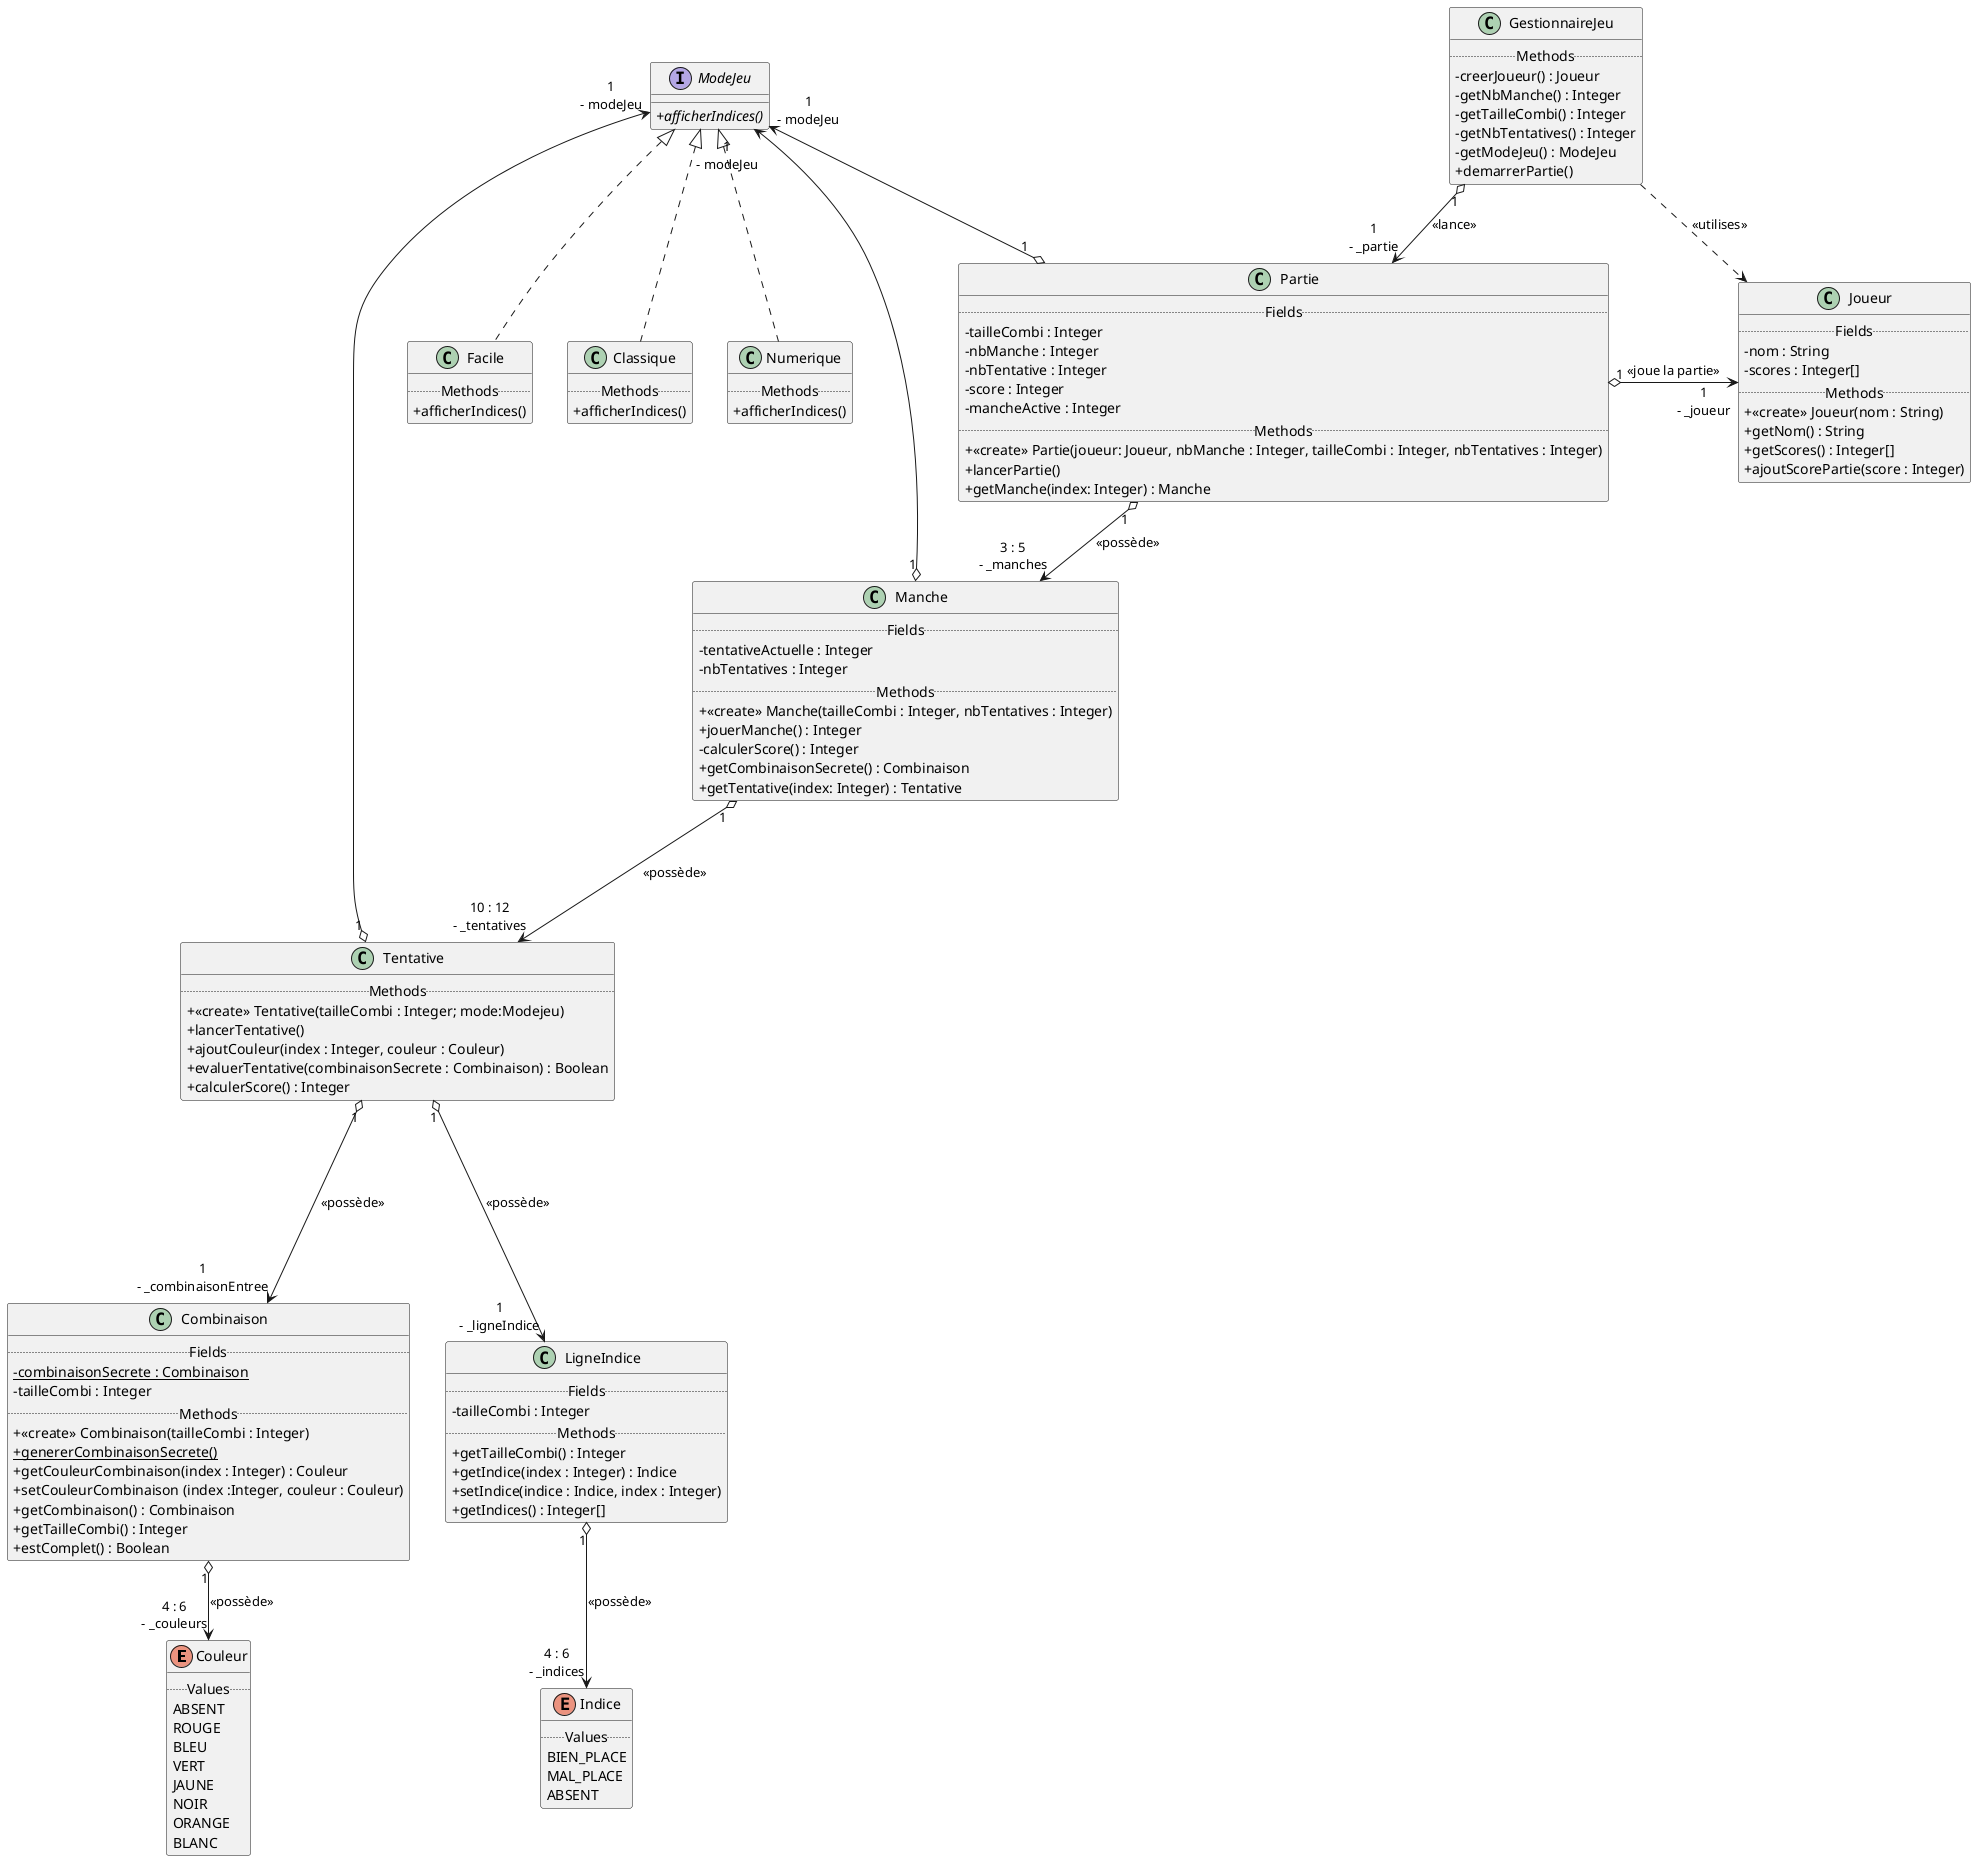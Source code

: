 @startuml
skinparam classAttributeIconSize 0

enum Couleur{
    ..Values..
    ABSENT
    ROUGE
    BLEU
    VERT
    JAUNE
    NOIR
    ORANGE
    BLANC
}

enum Indice {
    ..Values..
    BIEN_PLACE
    MAL_PLACE
    ABSENT
}

class GestionnaireJeu{
    ..Methods..
    - creerJoueur() : Joueur
    - getNbManche() : Integer
    - getTailleCombi() : Integer
    - getNbTentatives() : Integer
    - getModeJeu() : ModeJeu
    + demarrerPartie()
}

class Joueur{
    ..Fields..
    - nom : String
    - scores : Integer[]
    ..Methods..
    + <<create>> Joueur(nom : String)
    + getNom() : String
    + getScores() : Integer[]
    + ajoutScorePartie(score : Integer)
}

class Partie{
    ..Fields..
    - tailleCombi : Integer
    - nbManche : Integer
    - nbTentative : Integer
    - score : Integer
    - mancheActive : Integer
    ..Methods..
    + <<create>> Partie(joueur: Joueur, nbManche : Integer, tailleCombi : Integer, nbTentatives : Integer)
    + lancerPartie()
    + getManche(index: Integer) : Manche
}

class Manche{
    ..Fields..
    - tentativeActuelle : Integer
    - nbTentatives : Integer
    ..Methods..
    + <<create>> Manche(tailleCombi : Integer, nbTentatives : Integer)
    + jouerManche() : Integer
    - calculerScore() : Integer
    + getCombinaisonSecrete() : Combinaison
    + getTentative(index: Integer) : Tentative
}

class Tentative{
    ..Methods..
    + <<create>> Tentative(tailleCombi : Integer; mode:Modejeu)
    + lancerTentative()
    + ajoutCouleur(index : Integer, couleur : Couleur)
    + evaluerTentative(combinaisonSecrete : Combinaison) : Boolean
    + calculerScore() : Integer
}

class Combinaison{
    ..Fields..
    - combinaisonSecrete : Combinaison {static}
    - tailleCombi : Integer
    ..Methods..
    + <<create>> Combinaison(tailleCombi : Integer)
    + genererCombinaisonSecrete() {static}
    + getCouleurCombinaison(index : Integer) : Couleur
    + setCouleurCombinaison (index :Integer, couleur : Couleur)
    + getCombinaison() : Combinaison
    + getTailleCombi() : Integer
    + estComplet() : Boolean
}

class LigneIndice{
    ..Fields..
    - tailleCombi : Integer
    ..Methods..
    + getTailleCombi() : Integer
    + getIndice(index : Integer) : Indice
    + setIndice(indice : Indice, index : Integer)
    + getIndices() : Integer[]
    '+ finirTentative()
}

interface ModeJeu{
    + afficherIndices() {abstract}
}

class Facile implements ModeJeu{
    ..Methods..
    + afficherIndices()
}

class Classique implements ModeJeu{
    ..Methods..
    + afficherIndices()
}

class Numerique implements ModeJeu{
    ..Methods..
    + afficherIndices()
}

Partie "1" o--> "3 : 5\n- _manches" Manche : <<possède>>
Partie "1" o-> "1\n- _joueur" Joueur : <<joue la partie>>

GestionnaireJeu "1" o--> "1\n- _partie" Partie : <<lance>>
GestionnaireJeu ..> Joueur : <<utilises>>

Manche "1" o---> "10 : 12\n- _tentatives" Tentative : <<possède>>

Tentative "1" o----> "1\n- _ligneIndice" LigneIndice : <<possède>>
Tentative "1" o----> "1\n- _combinaisonEntree" Combinaison : <<possède>>

Combinaison "1" o--> "4 : 6\n- _couleurs" Couleur : <<possède>>

LigneIndice "1" o--> "4 : 6\n- _indices" Indice : <<possède>>

ModeJeu "1\n- modeJeu" <--o "1" Partie
ModeJeu "1\n- modeJeu" <--o "1" Manche
ModeJeu "1\n- modeJeu" <--o "1" Tentative

@enduml